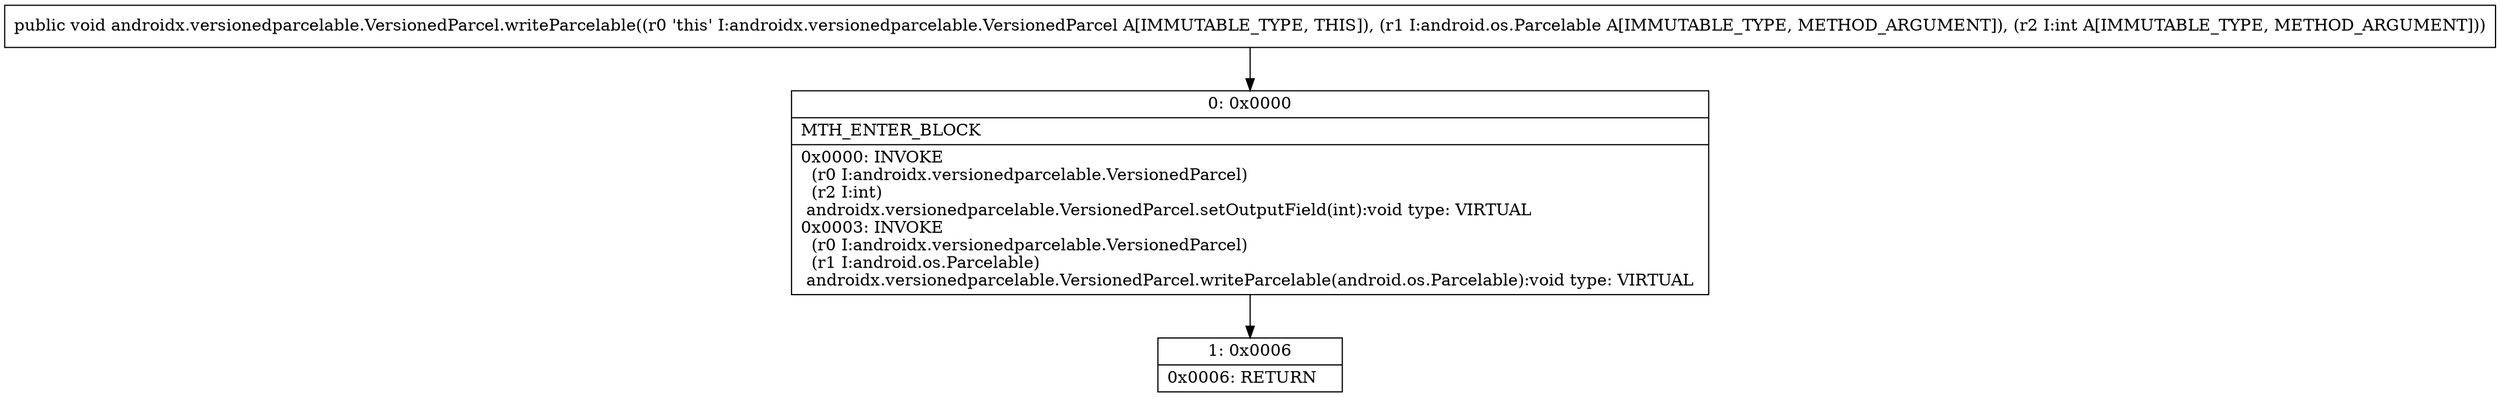 digraph "CFG forandroidx.versionedparcelable.VersionedParcel.writeParcelable(Landroid\/os\/Parcelable;I)V" {
Node_0 [shape=record,label="{0\:\ 0x0000|MTH_ENTER_BLOCK\l|0x0000: INVOKE  \l  (r0 I:androidx.versionedparcelable.VersionedParcel)\l  (r2 I:int)\l androidx.versionedparcelable.VersionedParcel.setOutputField(int):void type: VIRTUAL \l0x0003: INVOKE  \l  (r0 I:androidx.versionedparcelable.VersionedParcel)\l  (r1 I:android.os.Parcelable)\l androidx.versionedparcelable.VersionedParcel.writeParcelable(android.os.Parcelable):void type: VIRTUAL \l}"];
Node_1 [shape=record,label="{1\:\ 0x0006|0x0006: RETURN   \l}"];
MethodNode[shape=record,label="{public void androidx.versionedparcelable.VersionedParcel.writeParcelable((r0 'this' I:androidx.versionedparcelable.VersionedParcel A[IMMUTABLE_TYPE, THIS]), (r1 I:android.os.Parcelable A[IMMUTABLE_TYPE, METHOD_ARGUMENT]), (r2 I:int A[IMMUTABLE_TYPE, METHOD_ARGUMENT])) }"];
MethodNode -> Node_0;
Node_0 -> Node_1;
}

